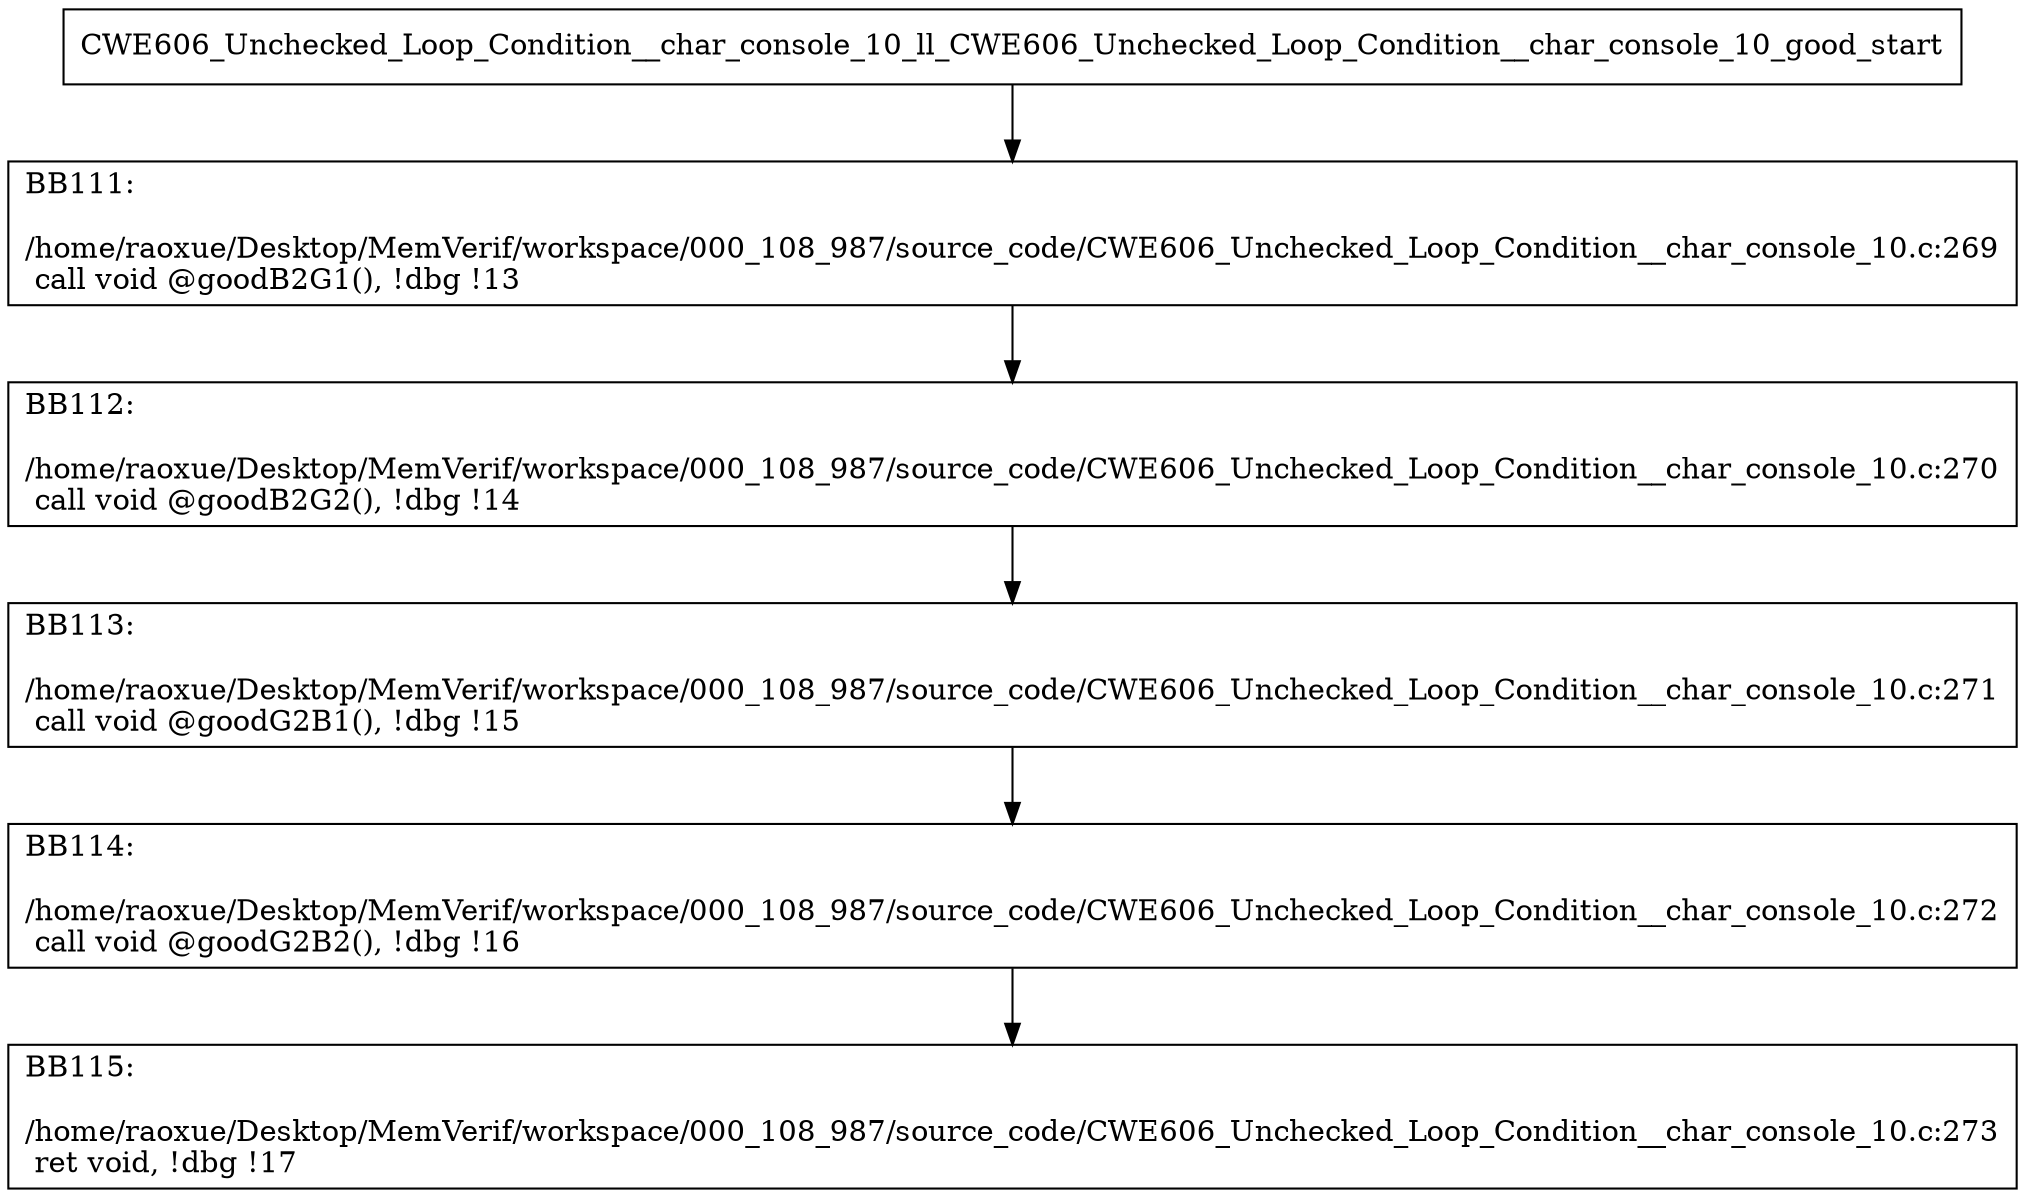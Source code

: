 digraph "CFG for'CWE606_Unchecked_Loop_Condition__char_console_10_ll_CWE606_Unchecked_Loop_Condition__char_console_10_good' function" {
	BBCWE606_Unchecked_Loop_Condition__char_console_10_ll_CWE606_Unchecked_Loop_Condition__char_console_10_good_start[shape=record,label="{CWE606_Unchecked_Loop_Condition__char_console_10_ll_CWE606_Unchecked_Loop_Condition__char_console_10_good_start}"];
	BBCWE606_Unchecked_Loop_Condition__char_console_10_ll_CWE606_Unchecked_Loop_Condition__char_console_10_good_start-> CWE606_Unchecked_Loop_Condition__char_console_10_ll_CWE606_Unchecked_Loop_Condition__char_console_10_goodBB111;
	CWE606_Unchecked_Loop_Condition__char_console_10_ll_CWE606_Unchecked_Loop_Condition__char_console_10_goodBB111 [shape=record, label="{BB111:\l\l/home/raoxue/Desktop/MemVerif/workspace/000_108_987/source_code/CWE606_Unchecked_Loop_Condition__char_console_10.c:269\l
  call void @goodB2G1(), !dbg !13\l
}"];
	CWE606_Unchecked_Loop_Condition__char_console_10_ll_CWE606_Unchecked_Loop_Condition__char_console_10_goodBB111-> CWE606_Unchecked_Loop_Condition__char_console_10_ll_CWE606_Unchecked_Loop_Condition__char_console_10_goodBB112;
	CWE606_Unchecked_Loop_Condition__char_console_10_ll_CWE606_Unchecked_Loop_Condition__char_console_10_goodBB112 [shape=record, label="{BB112:\l\l/home/raoxue/Desktop/MemVerif/workspace/000_108_987/source_code/CWE606_Unchecked_Loop_Condition__char_console_10.c:270\l
  call void @goodB2G2(), !dbg !14\l
}"];
	CWE606_Unchecked_Loop_Condition__char_console_10_ll_CWE606_Unchecked_Loop_Condition__char_console_10_goodBB112-> CWE606_Unchecked_Loop_Condition__char_console_10_ll_CWE606_Unchecked_Loop_Condition__char_console_10_goodBB113;
	CWE606_Unchecked_Loop_Condition__char_console_10_ll_CWE606_Unchecked_Loop_Condition__char_console_10_goodBB113 [shape=record, label="{BB113:\l\l/home/raoxue/Desktop/MemVerif/workspace/000_108_987/source_code/CWE606_Unchecked_Loop_Condition__char_console_10.c:271\l
  call void @goodG2B1(), !dbg !15\l
}"];
	CWE606_Unchecked_Loop_Condition__char_console_10_ll_CWE606_Unchecked_Loop_Condition__char_console_10_goodBB113-> CWE606_Unchecked_Loop_Condition__char_console_10_ll_CWE606_Unchecked_Loop_Condition__char_console_10_goodBB114;
	CWE606_Unchecked_Loop_Condition__char_console_10_ll_CWE606_Unchecked_Loop_Condition__char_console_10_goodBB114 [shape=record, label="{BB114:\l\l/home/raoxue/Desktop/MemVerif/workspace/000_108_987/source_code/CWE606_Unchecked_Loop_Condition__char_console_10.c:272\l
  call void @goodG2B2(), !dbg !16\l
}"];
	CWE606_Unchecked_Loop_Condition__char_console_10_ll_CWE606_Unchecked_Loop_Condition__char_console_10_goodBB114-> CWE606_Unchecked_Loop_Condition__char_console_10_ll_CWE606_Unchecked_Loop_Condition__char_console_10_goodBB115;
	CWE606_Unchecked_Loop_Condition__char_console_10_ll_CWE606_Unchecked_Loop_Condition__char_console_10_goodBB115 [shape=record, label="{BB115:\l\l/home/raoxue/Desktop/MemVerif/workspace/000_108_987/source_code/CWE606_Unchecked_Loop_Condition__char_console_10.c:273\l
  ret void, !dbg !17\l
}"];
}
